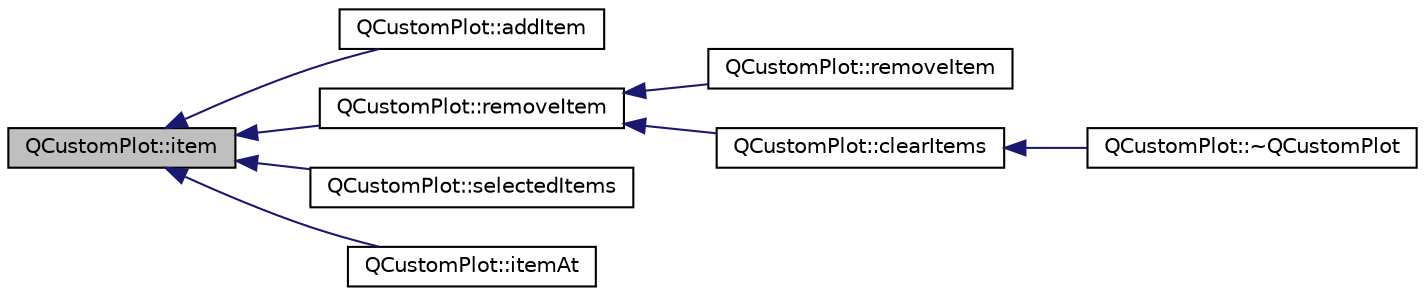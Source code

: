 digraph "QCustomPlot::item"
{
  edge [fontname="Helvetica",fontsize="10",labelfontname="Helvetica",labelfontsize="10"];
  node [fontname="Helvetica",fontsize="10",shape=record];
  rankdir="LR";
  Node325 [label="QCustomPlot::item",height=0.2,width=0.4,color="black", fillcolor="grey75", style="filled", fontcolor="black"];
  Node325 -> Node326 [dir="back",color="midnightblue",fontsize="10",style="solid",fontname="Helvetica"];
  Node326 [label="QCustomPlot::addItem",height=0.2,width=0.4,color="black", fillcolor="white", style="filled",URL="$dd/d9b/class_q_custom_plot.html#aa500620379262321685cb7a7674cbd2a"];
  Node325 -> Node327 [dir="back",color="midnightblue",fontsize="10",style="solid",fontname="Helvetica"];
  Node327 [label="QCustomPlot::removeItem",height=0.2,width=0.4,color="black", fillcolor="white", style="filled",URL="$dd/d9b/class_q_custom_plot.html#ae04446557292551e8fb6e2c106e1848d"];
  Node327 -> Node328 [dir="back",color="midnightblue",fontsize="10",style="solid",fontname="Helvetica"];
  Node328 [label="QCustomPlot::removeItem",height=0.2,width=0.4,color="black", fillcolor="white", style="filled",URL="$dd/d9b/class_q_custom_plot.html#abcfdda3d601c0441cab136137d715dea"];
  Node327 -> Node329 [dir="back",color="midnightblue",fontsize="10",style="solid",fontname="Helvetica"];
  Node329 [label="QCustomPlot::clearItems",height=0.2,width=0.4,color="black", fillcolor="white", style="filled",URL="$dd/d9b/class_q_custom_plot.html#abdfd07d4f0591d0cf967f85013fd3645"];
  Node329 -> Node330 [dir="back",color="midnightblue",fontsize="10",style="solid",fontname="Helvetica"];
  Node330 [label="QCustomPlot::~QCustomPlot",height=0.2,width=0.4,color="black", fillcolor="white", style="filled",URL="$dd/d9b/class_q_custom_plot.html#a75d9b6f599dcae706e45efd425c5499e"];
  Node325 -> Node331 [dir="back",color="midnightblue",fontsize="10",style="solid",fontname="Helvetica"];
  Node331 [label="QCustomPlot::selectedItems",height=0.2,width=0.4,color="black", fillcolor="white", style="filled",URL="$dd/d9b/class_q_custom_plot.html#afda487bcf2d6cf1a57173d82495e29ba"];
  Node325 -> Node332 [dir="back",color="midnightblue",fontsize="10",style="solid",fontname="Helvetica"];
  Node332 [label="QCustomPlot::itemAt",height=0.2,width=0.4,color="black", fillcolor="white", style="filled",URL="$dd/d9b/class_q_custom_plot.html#ac08578e0e6c059c83a8d340ba0038e8e"];
}
